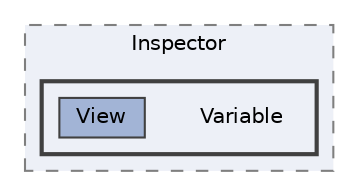 digraph "C:/Users/むずでょ/Documents/Unity Projects/RMU-1-00-00-Research/Assets/RPGMaker/Codebase/Editor/Inspector/Variable"
{
 // LATEX_PDF_SIZE
  bgcolor="transparent";
  edge [fontname=Helvetica,fontsize=10,labelfontname=Helvetica,labelfontsize=10];
  node [fontname=Helvetica,fontsize=10,shape=box,height=0.2,width=0.4];
  compound=true
  subgraph clusterdir_556927790365328304c22c636a104915 {
    graph [ bgcolor="#edf0f7", pencolor="grey50", label="Inspector", fontname=Helvetica,fontsize=10 style="filled,dashed", URL="dir_556927790365328304c22c636a104915.html",tooltip=""]
  subgraph clusterdir_639d44464754c987a4cc366f6cb24f25 {
    graph [ bgcolor="#edf0f7", pencolor="grey25", label="", fontname=Helvetica,fontsize=10 style="filled,bold", URL="dir_639d44464754c987a4cc366f6cb24f25.html",tooltip=""]
    dir_639d44464754c987a4cc366f6cb24f25 [shape=plaintext, label="Variable"];
  dir_48e1aeb7f1c084145e4b1f45db7491da [label="View", fillcolor="#a2b4d6", color="grey25", style="filled", URL="dir_48e1aeb7f1c084145e4b1f45db7491da.html",tooltip=""];
  }
  }
}
